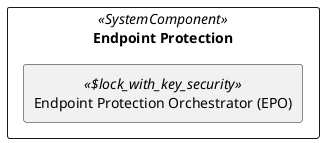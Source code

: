 @startuml

skinparam monochrome true
skinparam componentStyle uml2




show stereotype

rectangle Endpoint__F_Protection as "Endpoint Protection" <<SystemComponent>> {
	rectangle Endpoint__F_Protection__F_Orchestrator__F___N_EPO__O_ as "Endpoint Protection Orchestrator (EPO)" <<$lock_with_key_security>> {
	}		

}

' Begin Protected Region [[layouting]]

' End Protected Region   [[layouting]]
@enduml
' Actifsource ID=[dc5bfacd-eaac-11e8-88d3-bfc6b992bdec,6eb02e43-0a97-11e9-a2c0-1d5f7e333c03,Hash]
